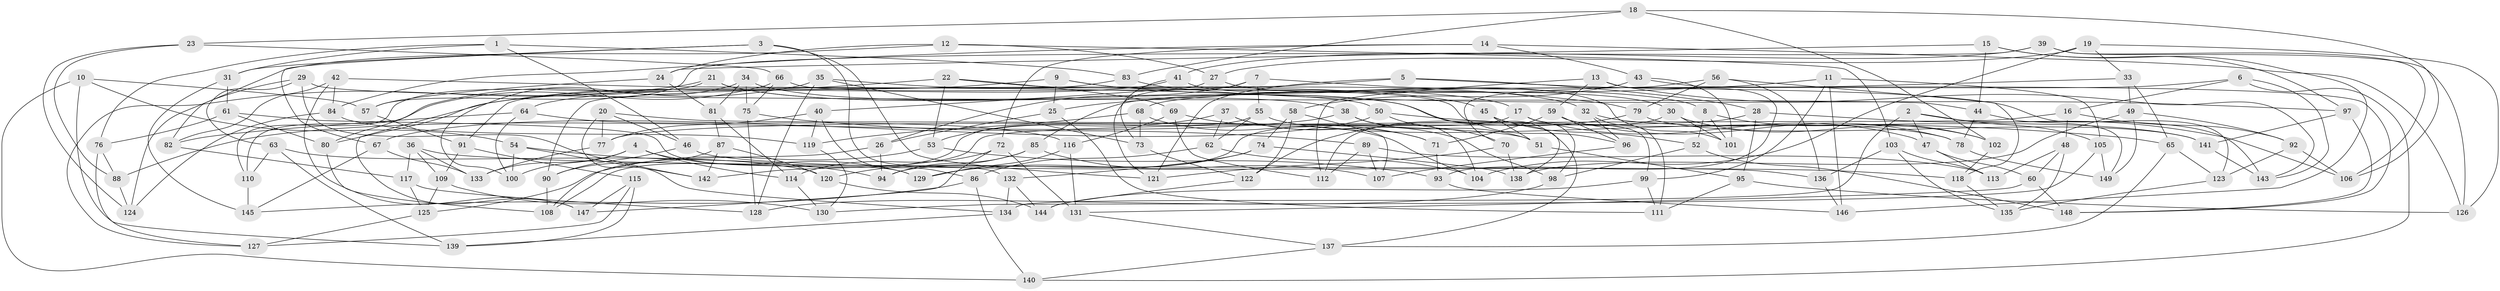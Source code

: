// coarse degree distribution, {4: 0.75, 3: 0.04807692307692308, 5: 0.07692307692307693, 12: 0.009615384615384616, 8: 0.038461538461538464, 7: 0.038461538461538464, 6: 0.019230769230769232, 10: 0.009615384615384616, 9: 0.009615384615384616}
// Generated by graph-tools (version 1.1) at 2025/00/03/04/25 22:00:56]
// undirected, 149 vertices, 298 edges
graph export_dot {
graph [start="1"]
  node [color=gray90,style=filled];
  1;
  2;
  3;
  4;
  5;
  6;
  7;
  8;
  9;
  10;
  11;
  12;
  13;
  14;
  15;
  16;
  17;
  18;
  19;
  20;
  21;
  22;
  23;
  24;
  25;
  26;
  27;
  28;
  29;
  30;
  31;
  32;
  33;
  34;
  35;
  36;
  37;
  38;
  39;
  40;
  41;
  42;
  43;
  44;
  45;
  46;
  47;
  48;
  49;
  50;
  51;
  52;
  53;
  54;
  55;
  56;
  57;
  58;
  59;
  60;
  61;
  62;
  63;
  64;
  65;
  66;
  67;
  68;
  69;
  70;
  71;
  72;
  73;
  74;
  75;
  76;
  77;
  78;
  79;
  80;
  81;
  82;
  83;
  84;
  85;
  86;
  87;
  88;
  89;
  90;
  91;
  92;
  93;
  94;
  95;
  96;
  97;
  98;
  99;
  100;
  101;
  102;
  103;
  104;
  105;
  106;
  107;
  108;
  109;
  110;
  111;
  112;
  113;
  114;
  115;
  116;
  117;
  118;
  119;
  120;
  121;
  122;
  123;
  124;
  125;
  126;
  127;
  128;
  129;
  130;
  131;
  132;
  133;
  134;
  135;
  136;
  137;
  138;
  139;
  140;
  141;
  142;
  143;
  144;
  145;
  146;
  147;
  148;
  149;
  1 -- 83;
  1 -- 31;
  1 -- 46;
  1 -- 76;
  2 -- 143;
  2 -- 134;
  2 -- 47;
  2 -- 105;
  3 -- 121;
  3 -- 67;
  3 -- 31;
  3 -- 132;
  4 -- 133;
  4 -- 100;
  4 -- 129;
  4 -- 114;
  5 -- 28;
  5 -- 121;
  5 -- 123;
  5 -- 90;
  6 -- 140;
  6 -- 68;
  6 -- 143;
  6 -- 16;
  7 -- 26;
  7 -- 55;
  7 -- 8;
  7 -- 121;
  8 -- 101;
  8 -- 52;
  8 -- 102;
  9 -- 25;
  9 -- 79;
  9 -- 80;
  9 -- 17;
  10 -- 139;
  10 -- 57;
  10 -- 140;
  10 -- 54;
  11 -- 25;
  11 -- 99;
  11 -- 146;
  11 -- 105;
  12 -- 27;
  12 -- 24;
  12 -- 82;
  12 -- 103;
  13 -- 143;
  13 -- 112;
  13 -- 59;
  13 -- 93;
  14 -- 72;
  14 -- 43;
  14 -- 84;
  14 -- 126;
  15 -- 146;
  15 -- 97;
  15 -- 24;
  15 -- 44;
  16 -- 92;
  16 -- 142;
  16 -- 48;
  17 -- 47;
  17 -- 94;
  17 -- 99;
  18 -- 23;
  18 -- 102;
  18 -- 83;
  18 -- 106;
  19 -- 27;
  19 -- 104;
  19 -- 33;
  19 -- 126;
  20 -- 46;
  20 -- 77;
  20 -- 134;
  20 -- 51;
  21 -- 38;
  21 -- 127;
  21 -- 110;
  21 -- 137;
  22 -- 147;
  22 -- 69;
  22 -- 53;
  22 -- 32;
  23 -- 88;
  23 -- 124;
  23 -- 66;
  24 -- 57;
  24 -- 81;
  25 -- 26;
  25 -- 111;
  26 -- 94;
  26 -- 108;
  27 -- 30;
  27 -- 40;
  28 -- 77;
  28 -- 95;
  28 -- 106;
  29 -- 44;
  29 -- 142;
  29 -- 124;
  29 -- 63;
  30 -- 112;
  30 -- 101;
  30 -- 102;
  31 -- 61;
  31 -- 145;
  32 -- 141;
  32 -- 96;
  32 -- 111;
  33 -- 85;
  33 -- 49;
  33 -- 65;
  34 -- 81;
  34 -- 138;
  34 -- 75;
  34 -- 100;
  35 -- 128;
  35 -- 45;
  35 -- 73;
  35 -- 110;
  36 -- 118;
  36 -- 133;
  36 -- 109;
  36 -- 117;
  37 -- 62;
  37 -- 98;
  37 -- 71;
  37 -- 53;
  38 -- 104;
  38 -- 51;
  38 -- 88;
  39 -- 41;
  39 -- 126;
  39 -- 106;
  39 -- 57;
  40 -- 77;
  40 -- 86;
  40 -- 119;
  41 -- 101;
  41 -- 73;
  41 -- 64;
  42 -- 84;
  42 -- 50;
  42 -- 147;
  42 -- 82;
  43 -- 148;
  43 -- 58;
  43 -- 101;
  44 -- 78;
  44 -- 149;
  45 -- 52;
  45 -- 51;
  45 -- 98;
  46 -- 136;
  46 -- 90;
  47 -- 113;
  47 -- 60;
  48 -- 60;
  48 -- 113;
  48 -- 135;
  49 -- 138;
  49 -- 149;
  49 -- 92;
  50 -- 65;
  50 -- 70;
  50 -- 67;
  51 -- 95;
  52 -- 98;
  52 -- 148;
  53 -- 93;
  53 -- 125;
  54 -- 94;
  54 -- 142;
  54 -- 100;
  55 -- 108;
  55 -- 62;
  55 -- 78;
  56 -- 118;
  56 -- 136;
  56 -- 79;
  56 -- 70;
  57 -- 91;
  58 -- 107;
  58 -- 74;
  58 -- 122;
  59 -- 78;
  59 -- 96;
  59 -- 71;
  60 -- 148;
  60 -- 131;
  61 -- 80;
  61 -- 129;
  61 -- 76;
  62 -- 104;
  62 -- 86;
  63 -- 110;
  63 -- 120;
  63 -- 139;
  64 -- 82;
  64 -- 100;
  64 -- 116;
  65 -- 123;
  65 -- 137;
  66 -- 75;
  66 -- 80;
  66 -- 96;
  67 -- 133;
  67 -- 145;
  68 -- 104;
  68 -- 119;
  68 -- 73;
  69 -- 112;
  69 -- 71;
  69 -- 116;
  70 -- 121;
  70 -- 138;
  71 -- 93;
  72 -- 114;
  72 -- 131;
  72 -- 147;
  73 -- 122;
  74 -- 138;
  74 -- 132;
  74 -- 129;
  75 -- 89;
  75 -- 128;
  76 -- 127;
  76 -- 88;
  77 -- 133;
  78 -- 149;
  79 -- 122;
  79 -- 141;
  80 -- 108;
  81 -- 87;
  81 -- 114;
  82 -- 117;
  83 -- 97;
  83 -- 91;
  84 -- 124;
  84 -- 119;
  85 -- 120;
  85 -- 107;
  85 -- 94;
  86 -- 145;
  86 -- 140;
  87 -- 90;
  87 -- 142;
  87 -- 120;
  88 -- 124;
  89 -- 112;
  89 -- 113;
  89 -- 107;
  90 -- 108;
  91 -- 115;
  91 -- 109;
  92 -- 123;
  92 -- 106;
  93 -- 146;
  95 -- 126;
  95 -- 111;
  96 -- 107;
  97 -- 148;
  97 -- 141;
  98 -- 128;
  99 -- 111;
  99 -- 144;
  102 -- 118;
  103 -- 136;
  103 -- 113;
  103 -- 135;
  105 -- 149;
  105 -- 130;
  109 -- 125;
  109 -- 130;
  110 -- 145;
  114 -- 130;
  115 -- 139;
  115 -- 147;
  115 -- 127;
  116 -- 129;
  116 -- 131;
  117 -- 128;
  117 -- 125;
  118 -- 135;
  119 -- 130;
  120 -- 144;
  122 -- 144;
  123 -- 135;
  125 -- 127;
  131 -- 137;
  132 -- 144;
  132 -- 134;
  134 -- 139;
  136 -- 146;
  137 -- 140;
  141 -- 143;
}
